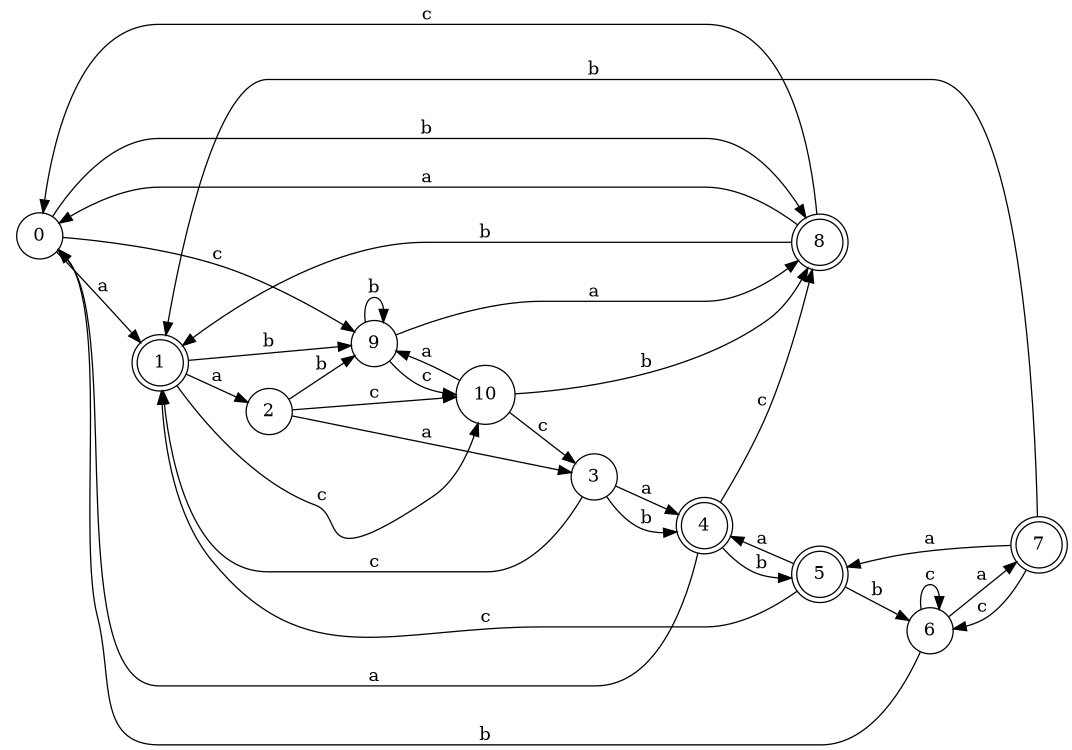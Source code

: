 digraph n9_9 {
__start0 [label="" shape="none"];

rankdir=LR;
size="8,5";

s0 [style="filled", color="black", fillcolor="white" shape="circle", label="0"];
s1 [style="rounded,filled", color="black", fillcolor="white" shape="doublecircle", label="1"];
s2 [style="filled", color="black", fillcolor="white" shape="circle", label="2"];
s3 [style="filled", color="black", fillcolor="white" shape="circle", label="3"];
s4 [style="rounded,filled", color="black", fillcolor="white" shape="doublecircle", label="4"];
s5 [style="rounded,filled", color="black", fillcolor="white" shape="doublecircle", label="5"];
s6 [style="filled", color="black", fillcolor="white" shape="circle", label="6"];
s7 [style="rounded,filled", color="black", fillcolor="white" shape="doublecircle", label="7"];
s8 [style="rounded,filled", color="black", fillcolor="white" shape="doublecircle", label="8"];
s9 [style="filled", color="black", fillcolor="white" shape="circle", label="9"];
s10 [style="filled", color="black", fillcolor="white" shape="circle", label="10"];
s0 -> s1 [label="a"];
s0 -> s8 [label="b"];
s0 -> s9 [label="c"];
s1 -> s2 [label="a"];
s1 -> s9 [label="b"];
s1 -> s10 [label="c"];
s2 -> s3 [label="a"];
s2 -> s9 [label="b"];
s2 -> s10 [label="c"];
s3 -> s4 [label="a"];
s3 -> s4 [label="b"];
s3 -> s1 [label="c"];
s4 -> s0 [label="a"];
s4 -> s5 [label="b"];
s4 -> s8 [label="c"];
s5 -> s4 [label="a"];
s5 -> s6 [label="b"];
s5 -> s1 [label="c"];
s6 -> s7 [label="a"];
s6 -> s0 [label="b"];
s6 -> s6 [label="c"];
s7 -> s5 [label="a"];
s7 -> s1 [label="b"];
s7 -> s6 [label="c"];
s8 -> s0 [label="a"];
s8 -> s1 [label="b"];
s8 -> s0 [label="c"];
s9 -> s8 [label="a"];
s9 -> s9 [label="b"];
s9 -> s10 [label="c"];
s10 -> s9 [label="a"];
s10 -> s8 [label="b"];
s10 -> s3 [label="c"];

}
